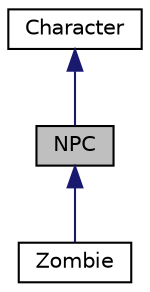 digraph "NPC"
{
  edge [fontname="Helvetica",fontsize="10",labelfontname="Helvetica",labelfontsize="10"];
  node [fontname="Helvetica",fontsize="10",shape=record];
  Node1 [label="NPC",height=0.2,width=0.4,color="black", fillcolor="grey75", style="filled" fontcolor="black"];
  Node2 -> Node1 [dir="back",color="midnightblue",fontsize="10",style="solid",fontname="Helvetica"];
  Node2 [label="Character",height=0.2,width=0.4,color="black", fillcolor="white", style="filled",URL="$class_character.html",tooltip="Class of characters."];
  Node1 -> Node3 [dir="back",color="midnightblue",fontsize="10",style="solid",fontname="Helvetica"];
  Node3 [label="Zombie",height=0.2,width=0.4,color="black", fillcolor="white", style="filled",URL="$class_zombie.html",tooltip="Class of the main enemy&#39;s, Zombies."];
}
